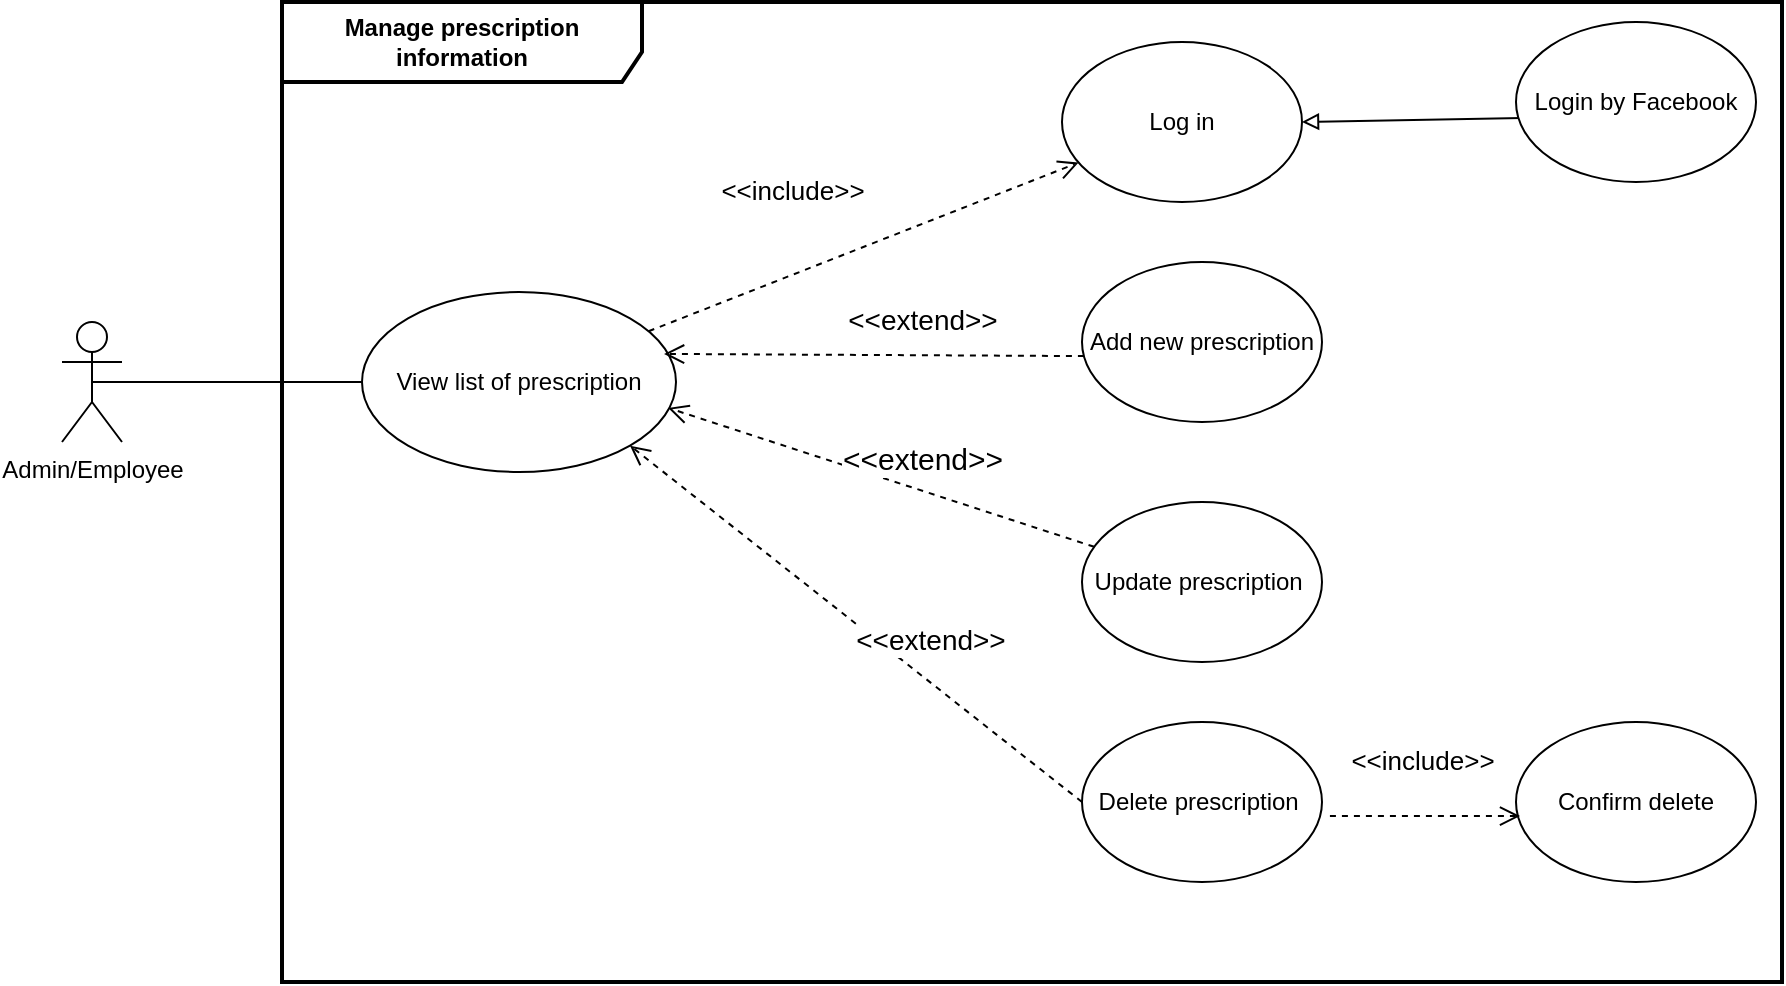 <mxfile version="23.0.2" type="device" pages="2">
  <diagram name="Trang-1" id="Hb33xli_GPp8fjIGqGy5">
    <mxGraphModel dx="1314" dy="2001" grid="1" gridSize="10" guides="1" tooltips="1" connect="1" arrows="1" fold="1" page="1" pageScale="1" pageWidth="827" pageHeight="1169" math="0" shadow="0">
      <root>
        <mxCell id="0" />
        <mxCell id="1" parent="0" />
        <mxCell id="JHJsZCP_RoubWGv-RQ8A-1" value="Admin/Employee" style="shape=umlActor;verticalLabelPosition=bottom;verticalAlign=top;html=1;outlineConnect=0;" parent="1" vertex="1">
          <mxGeometry x="100" y="-950" width="30" height="60" as="geometry" />
        </mxCell>
        <mxCell id="JHJsZCP_RoubWGv-RQ8A-2" value="View list of prescription" style="ellipse;whiteSpace=wrap;html=1;" parent="1" vertex="1">
          <mxGeometry x="250" y="-965" width="157" height="90" as="geometry" />
        </mxCell>
        <mxCell id="JHJsZCP_RoubWGv-RQ8A-6" value="&lt;b&gt;Manage prescription information&lt;/b&gt;" style="shape=umlFrame;whiteSpace=wrap;html=1;pointerEvents=0;width=180;height=40;strokeWidth=2;" parent="1" vertex="1">
          <mxGeometry x="210" y="-1110" width="750" height="490" as="geometry" />
        </mxCell>
        <mxCell id="JHJsZCP_RoubWGv-RQ8A-8" value="Log in" style="ellipse;whiteSpace=wrap;html=1;" parent="1" vertex="1">
          <mxGeometry x="600" y="-1090" width="120" height="80" as="geometry" />
        </mxCell>
        <mxCell id="JHJsZCP_RoubWGv-RQ8A-9" value="Add new prescription" style="ellipse;whiteSpace=wrap;html=1;" parent="1" vertex="1">
          <mxGeometry x="610" y="-980" width="120" height="80" as="geometry" />
        </mxCell>
        <mxCell id="JHJsZCP_RoubWGv-RQ8A-10" value="Update prescription&amp;nbsp;" style="ellipse;whiteSpace=wrap;html=1;" parent="1" vertex="1">
          <mxGeometry x="610" y="-860" width="120" height="80" as="geometry" />
        </mxCell>
        <mxCell id="JHJsZCP_RoubWGv-RQ8A-12" value="&lt;font style=&quot;font-size: 13px;&quot;&gt;&amp;lt;&amp;lt;include&amp;gt;&amp;gt;&lt;/font&gt;" style="html=1;verticalAlign=bottom;endArrow=open;dashed=1;endSize=8;curved=0;rounded=0;strokeWidth=1;" parent="1" source="JHJsZCP_RoubWGv-RQ8A-2" target="JHJsZCP_RoubWGv-RQ8A-8" edge="1">
          <mxGeometry x="-0.234" y="29" relative="1" as="geometry">
            <mxPoint x="540" y="-816" as="sourcePoint" />
            <mxPoint x="460" y="-816" as="targetPoint" />
            <mxPoint as="offset" />
          </mxGeometry>
        </mxCell>
        <mxCell id="JHJsZCP_RoubWGv-RQ8A-16" value="&lt;font style=&quot;font-size: 15px;&quot;&gt;&amp;lt;&amp;lt;extend&amp;gt;&amp;gt;&lt;/font&gt;" style="html=1;verticalAlign=bottom;endArrow=open;dashed=1;endSize=8;curved=0;rounded=0;strokeWidth=1;entryX=0.975;entryY=0.644;entryDx=0;entryDy=0;entryPerimeter=0;" parent="1" source="JHJsZCP_RoubWGv-RQ8A-10" target="JHJsZCP_RoubWGv-RQ8A-2" edge="1">
          <mxGeometry x="-0.179" y="-4" relative="1" as="geometry">
            <mxPoint x="440" y="-782.29" as="sourcePoint" />
            <mxPoint x="552.01" y="-748.03" as="targetPoint" />
            <mxPoint as="offset" />
          </mxGeometry>
        </mxCell>
        <mxCell id="JHJsZCP_RoubWGv-RQ8A-18" value="" style="endArrow=none;html=1;rounded=0;entryX=0;entryY=0.5;entryDx=0;entryDy=0;exitX=0.5;exitY=0.5;exitDx=0;exitDy=0;exitPerimeter=0;" parent="1" source="JHJsZCP_RoubWGv-RQ8A-1" target="JHJsZCP_RoubWGv-RQ8A-2" edge="1">
          <mxGeometry width="50" height="50" relative="1" as="geometry">
            <mxPoint x="150" y="-775" as="sourcePoint" />
            <mxPoint x="310" y="-860" as="targetPoint" />
            <Array as="points" />
          </mxGeometry>
        </mxCell>
        <mxCell id="amQCcpCkS8rDXFo1Lir8-4" value="" style="endArrow=block;html=1;rounded=0;endFill=0;exitX=0.025;exitY=0.6;exitDx=0;exitDy=0;entryX=1;entryY=0.5;entryDx=0;entryDy=0;exitPerimeter=0;" parent="1" source="PGMovxBzatp9qkB7L8K9-3" target="JHJsZCP_RoubWGv-RQ8A-8" edge="1">
          <mxGeometry width="50" height="50" relative="1" as="geometry">
            <mxPoint x="670" y="-920" as="sourcePoint" />
            <mxPoint x="559.996" y="-905.25" as="targetPoint" />
            <Array as="points" />
          </mxGeometry>
        </mxCell>
        <mxCell id="PGMovxBzatp9qkB7L8K9-3" value="Login by Facebook" style="ellipse;whiteSpace=wrap;html=1;" parent="1" vertex="1">
          <mxGeometry x="827" y="-1100" width="120" height="80" as="geometry" />
        </mxCell>
        <mxCell id="PGMovxBzatp9qkB7L8K9-4" value="&lt;font style=&quot;font-size: 14px;&quot;&gt;&amp;lt;&amp;lt;extend&amp;gt;&amp;gt;&lt;/font&gt;" style="html=1;verticalAlign=bottom;endArrow=open;dashed=1;endSize=8;curved=0;rounded=0;exitX=0.008;exitY=0.588;exitDx=0;exitDy=0;exitPerimeter=0;entryX=0.962;entryY=0.344;entryDx=0;entryDy=0;entryPerimeter=0;strokeWidth=1;" parent="1" source="JHJsZCP_RoubWGv-RQ8A-9" target="JHJsZCP_RoubWGv-RQ8A-2" edge="1">
          <mxGeometry x="-0.228" y="-7" relative="1" as="geometry">
            <mxPoint x="600" y="-950" as="sourcePoint" />
            <mxPoint x="393.075" y="-801.04" as="targetPoint" />
            <mxPoint as="offset" />
          </mxGeometry>
        </mxCell>
        <mxCell id="PGMovxBzatp9qkB7L8K9-6" value="Delete prescription&amp;nbsp;" style="ellipse;whiteSpace=wrap;html=1;" parent="1" vertex="1">
          <mxGeometry x="610" y="-750" width="120" height="80" as="geometry" />
        </mxCell>
        <mxCell id="PGMovxBzatp9qkB7L8K9-7" value="&lt;font style=&quot;font-size: 14px;&quot;&gt;&amp;lt;&amp;lt;extend&amp;gt;&amp;gt;&lt;/font&gt;" style="html=1;verticalAlign=bottom;endArrow=open;dashed=1;endSize=8;curved=0;rounded=0;exitX=0;exitY=0.5;exitDx=0;exitDy=0;entryX=1;entryY=1;entryDx=0;entryDy=0;strokeWidth=1;" parent="1" source="PGMovxBzatp9qkB7L8K9-6" target="JHJsZCP_RoubWGv-RQ8A-2" edge="1">
          <mxGeometry x="-0.282" y="-8" relative="1" as="geometry">
            <mxPoint x="507" y="-672" as="sourcePoint" />
            <mxPoint x="320" y="-730" as="targetPoint" />
            <mxPoint as="offset" />
          </mxGeometry>
        </mxCell>
        <mxCell id="PGMovxBzatp9qkB7L8K9-8" value="Confirm delete" style="ellipse;whiteSpace=wrap;html=1;" parent="1" vertex="1">
          <mxGeometry x="827" y="-750" width="120" height="80" as="geometry" />
        </mxCell>
        <mxCell id="PGMovxBzatp9qkB7L8K9-9" value="&lt;font style=&quot;font-size: 13px;&quot;&gt;&amp;lt;&amp;lt;include&amp;gt;&amp;gt;&lt;/font&gt;" style="html=1;verticalAlign=bottom;endArrow=open;dashed=1;endSize=8;curved=0;rounded=0;exitX=1.033;exitY=0.588;exitDx=0;exitDy=0;exitPerimeter=0;entryX=0.017;entryY=0.588;entryDx=0;entryDy=0;entryPerimeter=0;" parent="1" source="PGMovxBzatp9qkB7L8K9-6" target="PGMovxBzatp9qkB7L8K9-8" edge="1">
          <mxGeometry x="-0.032" y="17" relative="1" as="geometry">
            <mxPoint x="534" y="-612" as="sourcePoint" />
            <mxPoint x="827" y="-710" as="targetPoint" />
            <mxPoint as="offset" />
          </mxGeometry>
        </mxCell>
      </root>
    </mxGraphModel>
  </diagram>
  <diagram id="QLZoMNxCDZKGuMowVPg3" name="Trang-2">
    <mxGraphModel dx="1314" dy="2001" grid="1" gridSize="10" guides="1" tooltips="1" connect="1" arrows="1" fold="1" page="1" pageScale="1" pageWidth="827" pageHeight="1169" math="0" shadow="0">
      <root>
        <mxCell id="0" />
        <mxCell id="1" parent="0" />
        <mxCell id="en4tqzYNCNXn3bQ0T1J--1" value="" style="rounded=0;whiteSpace=wrap;html=1;strokeWidth=1;" vertex="1" parent="1">
          <mxGeometry x="50" y="-1160" width="980" height="1060" as="geometry" />
        </mxCell>
        <mxCell id="en4tqzYNCNXn3bQ0T1J--2" value="Admin/Employee" style="shape=umlActor;verticalLabelPosition=bottom;verticalAlign=top;html=1;outlineConnect=0;" vertex="1" parent="1">
          <mxGeometry x="100" y="-795" width="30" height="60" as="geometry" />
        </mxCell>
        <mxCell id="en4tqzYNCNXn3bQ0T1J--3" value="View list of prescription" style="ellipse;whiteSpace=wrap;html=1;" vertex="1" parent="1">
          <mxGeometry x="250" y="-820" width="157" height="90" as="geometry" />
        </mxCell>
        <mxCell id="en4tqzYNCNXn3bQ0T1J--4" value="Manage prescription information" style="shape=umlFrame;whiteSpace=wrap;html=1;pointerEvents=0;width=180;height=40;" vertex="1" parent="1">
          <mxGeometry x="210" y="-1110" width="750" height="970" as="geometry" />
        </mxCell>
        <mxCell id="en4tqzYNCNXn3bQ0T1J--5" value="Log in" style="ellipse;whiteSpace=wrap;html=1;" vertex="1" parent="1">
          <mxGeometry x="600" y="-1090" width="120" height="80" as="geometry" />
        </mxCell>
        <mxCell id="en4tqzYNCNXn3bQ0T1J--6" value="Add new prescription" style="ellipse;whiteSpace=wrap;html=1;" vertex="1" parent="1">
          <mxGeometry x="610" y="-980" width="120" height="80" as="geometry" />
        </mxCell>
        <mxCell id="en4tqzYNCNXn3bQ0T1J--7" value="Update prescription&amp;nbsp;" style="ellipse;whiteSpace=wrap;html=1;" vertex="1" parent="1">
          <mxGeometry x="610" y="-860" width="120" height="80" as="geometry" />
        </mxCell>
        <mxCell id="en4tqzYNCNXn3bQ0T1J--8" value="&lt;font style=&quot;font-size: 13px;&quot;&gt;&amp;lt;&amp;lt;include&amp;gt;&amp;gt;&lt;/font&gt;" style="html=1;verticalAlign=bottom;endArrow=open;dashed=1;endSize=8;curved=0;rounded=0;strokeWidth=1;" edge="1" parent="1" source="en4tqzYNCNXn3bQ0T1J--3" target="en4tqzYNCNXn3bQ0T1J--5">
          <mxGeometry x="-0.234" y="29" relative="1" as="geometry">
            <mxPoint x="540" y="-816" as="sourcePoint" />
            <mxPoint x="460" y="-816" as="targetPoint" />
            <mxPoint as="offset" />
          </mxGeometry>
        </mxCell>
        <mxCell id="en4tqzYNCNXn3bQ0T1J--9" value="&lt;font style=&quot;font-size: 15px;&quot;&gt;&amp;lt;&amp;lt;extend&amp;gt;&amp;gt;&lt;/font&gt;" style="html=1;verticalAlign=bottom;endArrow=open;dashed=1;endSize=8;curved=0;rounded=0;strokeWidth=1;entryX=0.975;entryY=0.644;entryDx=0;entryDy=0;entryPerimeter=0;" edge="1" parent="1" source="en4tqzYNCNXn3bQ0T1J--7" target="en4tqzYNCNXn3bQ0T1J--3">
          <mxGeometry x="0.015" y="-11" relative="1" as="geometry">
            <mxPoint x="440" y="-782.29" as="sourcePoint" />
            <mxPoint x="552.01" y="-748.03" as="targetPoint" />
            <mxPoint as="offset" />
          </mxGeometry>
        </mxCell>
        <mxCell id="en4tqzYNCNXn3bQ0T1J--10" value="" style="endArrow=none;html=1;rounded=0;entryX=0;entryY=0.5;entryDx=0;entryDy=0;exitX=0.5;exitY=0.5;exitDx=0;exitDy=0;exitPerimeter=0;" edge="1" parent="1" source="en4tqzYNCNXn3bQ0T1J--2" target="en4tqzYNCNXn3bQ0T1J--3">
          <mxGeometry width="50" height="50" relative="1" as="geometry">
            <mxPoint x="150" y="-775" as="sourcePoint" />
            <mxPoint x="310" y="-860" as="targetPoint" />
            <Array as="points" />
          </mxGeometry>
        </mxCell>
        <mxCell id="en4tqzYNCNXn3bQ0T1J--11" value="" style="endArrow=block;html=1;rounded=0;endFill=0;exitX=0.025;exitY=0.6;exitDx=0;exitDy=0;entryX=1;entryY=0.5;entryDx=0;entryDy=0;exitPerimeter=0;" edge="1" parent="1" source="en4tqzYNCNXn3bQ0T1J--12" target="en4tqzYNCNXn3bQ0T1J--5">
          <mxGeometry width="50" height="50" relative="1" as="geometry">
            <mxPoint x="670" y="-920" as="sourcePoint" />
            <mxPoint x="559.996" y="-905.25" as="targetPoint" />
            <Array as="points" />
          </mxGeometry>
        </mxCell>
        <mxCell id="en4tqzYNCNXn3bQ0T1J--12" value="Login by Facebook" style="ellipse;whiteSpace=wrap;html=1;" vertex="1" parent="1">
          <mxGeometry x="827" y="-1100" width="120" height="80" as="geometry" />
        </mxCell>
        <mxCell id="en4tqzYNCNXn3bQ0T1J--13" value="&lt;font style=&quot;font-size: 14px;&quot;&gt;&amp;lt;&amp;lt;extend&amp;gt;&amp;gt;&lt;/font&gt;" style="html=1;verticalAlign=bottom;endArrow=open;dashed=1;endSize=8;curved=0;rounded=0;exitX=0.008;exitY=0.588;exitDx=0;exitDy=0;exitPerimeter=0;entryX=0.962;entryY=0.344;entryDx=0;entryDy=0;entryPerimeter=0;strokeWidth=1;" edge="1" parent="1" source="en4tqzYNCNXn3bQ0T1J--6" target="en4tqzYNCNXn3bQ0T1J--3">
          <mxGeometry x="-0.193" y="32" relative="1" as="geometry">
            <mxPoint x="600" y="-950" as="sourcePoint" />
            <mxPoint x="393.075" y="-801.04" as="targetPoint" />
            <mxPoint as="offset" />
          </mxGeometry>
        </mxCell>
        <mxCell id="en4tqzYNCNXn3bQ0T1J--14" value="Delete prescription&amp;nbsp;" style="ellipse;whiteSpace=wrap;html=1;" vertex="1" parent="1">
          <mxGeometry x="610" y="-750" width="120" height="80" as="geometry" />
        </mxCell>
        <mxCell id="en4tqzYNCNXn3bQ0T1J--15" value="&lt;font style=&quot;font-size: 14px;&quot;&gt;&amp;lt;&amp;lt;extend&amp;gt;&amp;gt;&lt;/font&gt;" style="html=1;verticalAlign=bottom;endArrow=open;dashed=1;endSize=8;curved=0;rounded=0;exitX=0;exitY=0.5;exitDx=0;exitDy=0;entryX=1;entryY=1;entryDx=0;entryDy=0;strokeWidth=1;" edge="1" parent="1" source="en4tqzYNCNXn3bQ0T1J--14" target="en4tqzYNCNXn3bQ0T1J--3">
          <mxGeometry x="-0.282" y="-8" relative="1" as="geometry">
            <mxPoint x="507" y="-672" as="sourcePoint" />
            <mxPoint x="320" y="-730" as="targetPoint" />
            <mxPoint as="offset" />
          </mxGeometry>
        </mxCell>
        <mxCell id="en4tqzYNCNXn3bQ0T1J--16" value="Confirm delete" style="ellipse;whiteSpace=wrap;html=1;" vertex="1" parent="1">
          <mxGeometry x="827" y="-750" width="120" height="80" as="geometry" />
        </mxCell>
        <mxCell id="en4tqzYNCNXn3bQ0T1J--17" value="&lt;font style=&quot;font-size: 13px;&quot;&gt;&amp;lt;&amp;lt;include&amp;gt;&amp;gt;&lt;/font&gt;" style="html=1;verticalAlign=bottom;endArrow=open;dashed=1;endSize=8;curved=0;rounded=0;exitX=1.033;exitY=0.588;exitDx=0;exitDy=0;exitPerimeter=0;entryX=0.017;entryY=0.588;entryDx=0;entryDy=0;entryPerimeter=0;" edge="1" parent="1" source="en4tqzYNCNXn3bQ0T1J--14" target="en4tqzYNCNXn3bQ0T1J--16">
          <mxGeometry x="-0.032" y="17" relative="1" as="geometry">
            <mxPoint x="534" y="-612" as="sourcePoint" />
            <mxPoint x="827" y="-710" as="targetPoint" />
            <mxPoint as="offset" />
          </mxGeometry>
        </mxCell>
        <mxCell id="en4tqzYNCNXn3bQ0T1J--18" value="Filter prescription" style="ellipse;whiteSpace=wrap;html=1;" vertex="1" parent="1">
          <mxGeometry x="287" y="-610" width="120" height="80" as="geometry" />
        </mxCell>
        <mxCell id="en4tqzYNCNXn3bQ0T1J--19" value="&lt;font style=&quot;font-size: 14px;&quot;&gt;&amp;lt;&amp;lt;extend&amp;gt;&amp;gt;&lt;/font&gt;" style="html=1;verticalAlign=bottom;endArrow=open;dashed=1;endSize=8;curved=0;rounded=0;exitX=0.5;exitY=0;exitDx=0;exitDy=0;entryX=0.586;entryY=1.017;entryDx=0;entryDy=0;strokeWidth=1;entryPerimeter=0;" edge="1" parent="1" source="en4tqzYNCNXn3bQ0T1J--18" target="en4tqzYNCNXn3bQ0T1J--3">
          <mxGeometry x="0.247" y="38" relative="1" as="geometry">
            <mxPoint x="566" y="-571" as="sourcePoint" />
            <mxPoint x="330" y="-730" as="targetPoint" />
            <mxPoint x="1" as="offset" />
          </mxGeometry>
        </mxCell>
        <mxCell id="en4tqzYNCNXn3bQ0T1J--20" value="&lt;font style=&quot;font-size: 13px;&quot;&gt;Filter by symptom&lt;/font&gt;" style="ellipse;whiteSpace=wrap;html=1;" vertex="1" parent="1">
          <mxGeometry x="220" y="-420" width="120" height="80" as="geometry" />
        </mxCell>
        <mxCell id="en4tqzYNCNXn3bQ0T1J--21" value="&lt;font style=&quot;font-size: 13px;&quot;&gt;Filter by text&lt;/font&gt;" style="ellipse;whiteSpace=wrap;html=1;" vertex="1" parent="1">
          <mxGeometry x="600" y="-540" width="120" height="80" as="geometry" />
        </mxCell>
        <mxCell id="en4tqzYNCNXn3bQ0T1J--22" value="" style="endArrow=block;html=1;rounded=0;endFill=0;exitX=0.5;exitY=0;exitDx=0;exitDy=0;entryX=0.233;entryY=0.963;entryDx=0;entryDy=0;entryPerimeter=0;" edge="1" parent="1" source="en4tqzYNCNXn3bQ0T1J--20" target="en4tqzYNCNXn3bQ0T1J--18">
          <mxGeometry width="50" height="50" relative="1" as="geometry">
            <mxPoint x="460" y="-544" as="sourcePoint" />
            <mxPoint x="347" y="-522" as="targetPoint" />
            <Array as="points" />
          </mxGeometry>
        </mxCell>
        <mxCell id="en4tqzYNCNXn3bQ0T1J--23" value="" style="endArrow=block;html=1;rounded=0;endFill=0;exitX=0.033;exitY=0.4;exitDx=0;exitDy=0;entryX=1.017;entryY=0.6;entryDx=0;entryDy=0;entryPerimeter=0;exitPerimeter=0;" edge="1" parent="1" source="en4tqzYNCNXn3bQ0T1J--21" target="en4tqzYNCNXn3bQ0T1J--18">
          <mxGeometry width="50" height="50" relative="1" as="geometry">
            <mxPoint x="320" y="-430" as="sourcePoint" />
            <mxPoint x="363" y="-518" as="targetPoint" />
            <Array as="points" />
          </mxGeometry>
        </mxCell>
        <mxCell id="en4tqzYNCNXn3bQ0T1J--24" value="&lt;font style=&quot;font-size: 13px;&quot;&gt;Filter by target&lt;/font&gt;" style="ellipse;whiteSpace=wrap;html=1;" vertex="1" parent="1">
          <mxGeometry x="600" y="-440" width="120" height="80" as="geometry" />
        </mxCell>
        <mxCell id="en4tqzYNCNXn3bQ0T1J--25" value="&lt;font style=&quot;font-size: 13px;&quot;&gt;Filter by name prescription&lt;/font&gt;" style="ellipse;whiteSpace=wrap;html=1;" vertex="1" parent="1">
          <mxGeometry x="600" y="-640" width="120" height="80" as="geometry" />
        </mxCell>
        <mxCell id="en4tqzYNCNXn3bQ0T1J--26" value="" style="endArrow=block;html=1;rounded=0;endFill=0;exitX=0;exitY=0.5;exitDx=0;exitDy=0;entryX=0.8;entryY=0.1;entryDx=0;entryDy=0;entryPerimeter=0;" edge="1" parent="1" source="en4tqzYNCNXn3bQ0T1J--25" target="en4tqzYNCNXn3bQ0T1J--18">
          <mxGeometry width="50" height="50" relative="1" as="geometry">
            <mxPoint x="812" y="-440" as="sourcePoint" />
            <mxPoint x="780" y="-522" as="targetPoint" />
            <Array as="points" />
          </mxGeometry>
        </mxCell>
        <mxCell id="en4tqzYNCNXn3bQ0T1J--27" value="" style="endArrow=block;html=1;rounded=0;endFill=0;exitX=0;exitY=0.5;exitDx=0;exitDy=0;entryX=1;entryY=1;entryDx=0;entryDy=0;" edge="1" parent="1" source="en4tqzYNCNXn3bQ0T1J--24" target="en4tqzYNCNXn3bQ0T1J--18">
          <mxGeometry width="50" height="50" relative="1" as="geometry">
            <mxPoint x="642" y="-440" as="sourcePoint" />
            <mxPoint x="580" y="-510" as="targetPoint" />
            <Array as="points" />
          </mxGeometry>
        </mxCell>
        <mxCell id="en4tqzYNCNXn3bQ0T1J--28" value="&lt;font style=&quot;font-size: 13px;&quot;&gt;Sorting&lt;br&gt;&lt;/font&gt;" style="ellipse;whiteSpace=wrap;html=1;" vertex="1" parent="1">
          <mxGeometry x="400" y="-420" width="120" height="80" as="geometry" />
        </mxCell>
        <mxCell id="en4tqzYNCNXn3bQ0T1J--29" style="edgeStyle=orthogonalEdgeStyle;rounded=0;orthogonalLoop=1;jettySize=auto;html=1;exitX=0.5;exitY=1;exitDx=0;exitDy=0;" edge="1" parent="1" source="en4tqzYNCNXn3bQ0T1J--18" target="en4tqzYNCNXn3bQ0T1J--18">
          <mxGeometry relative="1" as="geometry" />
        </mxCell>
        <mxCell id="en4tqzYNCNXn3bQ0T1J--30" value="" style="endArrow=block;html=1;rounded=0;endFill=0;exitX=0.5;exitY=0;exitDx=0;exitDy=0;entryX=0.5;entryY=1;entryDx=0;entryDy=0;" edge="1" parent="1" source="en4tqzYNCNXn3bQ0T1J--28" target="en4tqzYNCNXn3bQ0T1J--18">
          <mxGeometry width="50" height="50" relative="1" as="geometry">
            <mxPoint x="339" y="-400" as="sourcePoint" />
            <mxPoint x="339" y="-490" as="targetPoint" />
            <Array as="points" />
          </mxGeometry>
        </mxCell>
        <mxCell id="en4tqzYNCNXn3bQ0T1J--31" value="&lt;font style=&quot;font-size: 13px;&quot;&gt;Sorting by prescription code&lt;br&gt;&lt;/font&gt;" style="ellipse;whiteSpace=wrap;html=1;" vertex="1" parent="1">
          <mxGeometry x="690" y="-250" width="120" height="80" as="geometry" />
        </mxCell>
        <mxCell id="en4tqzYNCNXn3bQ0T1J--32" value="&lt;font style=&quot;font-size: 13px;&quot;&gt;Sorting by name prescription&lt;br&gt;&lt;/font&gt;" style="ellipse;whiteSpace=wrap;html=1;" vertex="1" parent="1">
          <mxGeometry x="220" y="-250" width="120" height="80" as="geometry" />
        </mxCell>
        <mxCell id="en4tqzYNCNXn3bQ0T1J--33" value="&lt;font style=&quot;font-size: 13px;&quot;&gt;Sorting by target&lt;br&gt;&lt;/font&gt;" style="ellipse;whiteSpace=wrap;html=1;" vertex="1" parent="1">
          <mxGeometry x="360" y="-250" width="120" height="80" as="geometry" />
        </mxCell>
        <mxCell id="en4tqzYNCNXn3bQ0T1J--34" value="&lt;font style=&quot;font-size: 13px;&quot;&gt;Sorting by symptom&lt;br&gt;&lt;/font&gt;" style="ellipse;whiteSpace=wrap;html=1;" vertex="1" parent="1">
          <mxGeometry x="520" y="-250" width="120" height="80" as="geometry" />
        </mxCell>
        <mxCell id="en4tqzYNCNXn3bQ0T1J--35" value="" style="endArrow=block;html=1;rounded=0;endFill=0;exitX=0.5;exitY=0;exitDx=0;exitDy=0;entryX=0;entryY=1;entryDx=0;entryDy=0;" edge="1" parent="1" target="en4tqzYNCNXn3bQ0T1J--28">
          <mxGeometry width="50" height="50" relative="1" as="geometry">
            <mxPoint x="287" y="-250" as="sourcePoint" />
            <mxPoint x="322" y="-363" as="targetPoint" />
            <Array as="points" />
          </mxGeometry>
        </mxCell>
        <mxCell id="en4tqzYNCNXn3bQ0T1J--36" value="" style="endArrow=block;html=1;rounded=0;endFill=0;exitX=0.5;exitY=0;exitDx=0;exitDy=0;entryX=0.367;entryY=0.988;entryDx=0;entryDy=0;entryPerimeter=0;" edge="1" parent="1" source="en4tqzYNCNXn3bQ0T1J--33" target="en4tqzYNCNXn3bQ0T1J--28">
          <mxGeometry width="50" height="50" relative="1" as="geometry">
            <mxPoint x="420" y="-237" as="sourcePoint" />
            <mxPoint x="455" y="-350" as="targetPoint" />
            <Array as="points" />
          </mxGeometry>
        </mxCell>
        <mxCell id="en4tqzYNCNXn3bQ0T1J--37" value="" style="endArrow=block;html=1;rounded=0;endFill=0;exitX=0.5;exitY=0;exitDx=0;exitDy=0;entryX=0.717;entryY=0.938;entryDx=0;entryDy=0;entryPerimeter=0;" edge="1" parent="1" source="en4tqzYNCNXn3bQ0T1J--34" target="en4tqzYNCNXn3bQ0T1J--28">
          <mxGeometry width="50" height="50" relative="1" as="geometry">
            <mxPoint x="480" y="-259" as="sourcePoint" />
            <mxPoint x="504" y="-350" as="targetPoint" />
            <Array as="points" />
          </mxGeometry>
        </mxCell>
        <mxCell id="en4tqzYNCNXn3bQ0T1J--38" value="" style="endArrow=block;html=1;rounded=0;endFill=0;exitX=0.5;exitY=0;exitDx=0;exitDy=0;entryX=0.95;entryY=0.738;entryDx=0;entryDy=0;entryPerimeter=0;" edge="1" parent="1" target="en4tqzYNCNXn3bQ0T1J--28">
          <mxGeometry width="50" height="50" relative="1" as="geometry">
            <mxPoint x="754" y="-250" as="sourcePoint" />
            <mxPoint x="660" y="-345" as="targetPoint" />
            <Array as="points" />
          </mxGeometry>
        </mxCell>
      </root>
    </mxGraphModel>
  </diagram>
</mxfile>
